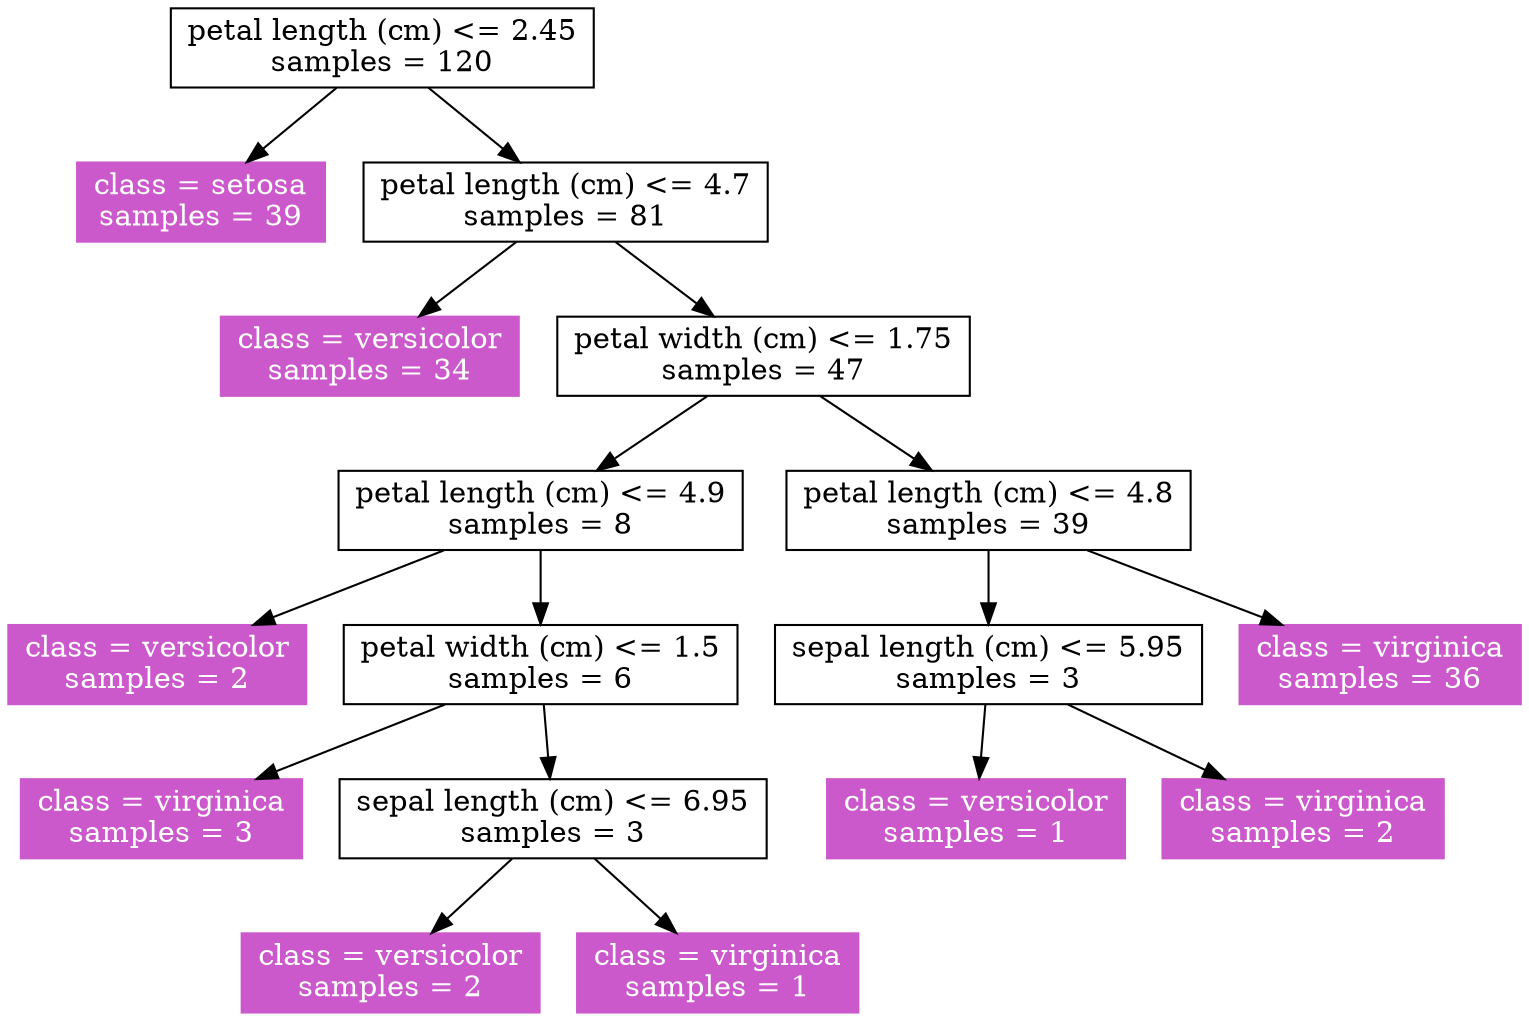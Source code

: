digraph G {
	147657077152 [label="petal length (cm) <= 2.45
samples = 120" fontcolor=black shape=box]
	147656941731 [label="class = setosa
samples = 39" color="#CC59CC" fontcolor=white shape=box style=filled]
	147657093663 [label="petal length (cm) <= 4.7
samples = 81" fontcolor=black shape=box]
	147653985847 [label="class = versicolor
samples = 34" color="#CC59CC" fontcolor=white shape=box style=filled]
	147653204209 [label="petal width (cm) <= 1.75
samples = 47" fontcolor=black shape=box]
	147653207300 [label="petal length (cm) <= 4.9
samples = 8" fontcolor=black shape=box]
	147653207312 [label="class = versicolor
samples = 2" color="#CC59CC" fontcolor=white shape=box style=filled]
	147653207315 [label="petal width (cm) <= 1.5
samples = 6" fontcolor=black shape=box]
	147653207303 [label="class = virginica
samples = 3" color="#CC59CC" fontcolor=white shape=box style=filled]
	147657111534 [label="sepal length (cm) <= 6.95
samples = 3" fontcolor=black shape=box]
	147657111525 [label="class = versicolor
samples = 2" color="#CC59CC" fontcolor=white shape=box style=filled]
	147657111537 [label="class = virginica
samples = 1" color="#CC59CC" fontcolor=white shape=box style=filled]
	147657111534 -> 147657111525
	147657111534 -> 147657111537
	147653207315 -> 147653207303
	147653207315 -> 147657111534
	147653207300 -> 147653207312
	147653207300 -> 147653207315
	147657111522 [label="petal length (cm) <= 4.8
samples = 39" fontcolor=black shape=box]
	147657111528 [label="sepal length (cm) <= 5.95
samples = 3" fontcolor=black shape=box]
	147657118983 [label="class = versicolor
samples = 1" color="#CC59CC" fontcolor=white shape=box style=filled]
	147657118980 [label="class = virginica
samples = 2" color="#CC59CC" fontcolor=white shape=box style=filled]
	147657111528 -> 147657118983
	147657111528 -> 147657118980
	147657118986 [label="class = virginica
samples = 36" color="#CC59CC" fontcolor=white shape=box style=filled]
	147657111522 -> 147657111528
	147657111522 -> 147657118986
	147653204209 -> 147653207300
	147653204209 -> 147657111522
	147657093663 -> 147653985847
	147657093663 -> 147653204209
	147657077152 -> 147656941731
	147657077152 -> 147657093663
}
